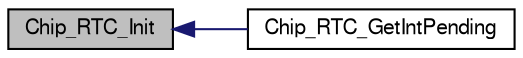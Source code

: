 digraph "Chip_RTC_Init"
{
  edge [fontname="FreeSans",fontsize="10",labelfontname="FreeSans",labelfontsize="10"];
  node [fontname="FreeSans",fontsize="10",shape=record];
  rankdir="LR";
  Node1 [label="Chip_RTC_Init",height=0.2,width=0.4,color="black", fillcolor="grey75", style="filled", fontcolor="black"];
  Node1 -> Node2 [dir="back",color="midnightblue",fontsize="10",style="solid"];
  Node2 [label="Chip_RTC_GetIntPending",height=0.2,width=0.4,color="black", fillcolor="white", style="filled",URL="$group__RTC__17XX__40XX.html#gaab21524984ac344d4f508d2dfd6c5098",tooltip="Check whether if specified location interrupt in the RTC peripheral is set or not. "];
}
